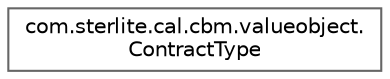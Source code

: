 digraph "Graphical Class Hierarchy"
{
 // LATEX_PDF_SIZE
  bgcolor="transparent";
  edge [fontname=Helvetica,fontsize=10,labelfontname=Helvetica,labelfontsize=10];
  node [fontname=Helvetica,fontsize=10,shape=box,height=0.2,width=0.4];
  rankdir="LR";
  Node0 [id="Node000000",label="com.sterlite.cal.cbm.valueobject.\lContractType",height=0.2,width=0.4,color="grey40", fillcolor="white", style="filled",URL="$enumcom_1_1sterlite_1_1cal_1_1cbm_1_1valueobject_1_1_contract_type.html",tooltip=" "];
}
